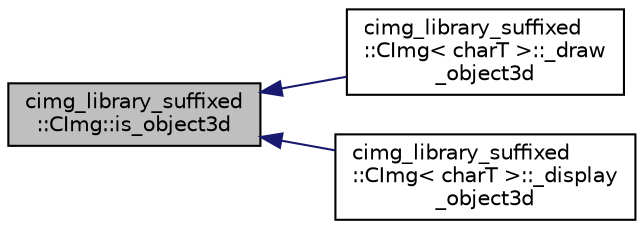 digraph "cimg_library_suffixed::CImg::is_object3d"
{
  edge [fontname="Helvetica",fontsize="10",labelfontname="Helvetica",labelfontsize="10"];
  node [fontname="Helvetica",fontsize="10",shape=record];
  rankdir="LR";
  Node2241 [label="cimg_library_suffixed\l::CImg::is_object3d",height=0.2,width=0.4,color="black", fillcolor="grey75", style="filled", fontcolor="black"];
  Node2241 -> Node2242 [dir="back",color="midnightblue",fontsize="10",style="solid",fontname="Helvetica"];
  Node2242 [label="cimg_library_suffixed\l::CImg\< charT \>::_draw\l_object3d",height=0.2,width=0.4,color="black", fillcolor="white", style="filled",URL="$structcimg__library__suffixed_1_1_c_img.html#a6dba86c8049ae141ffc9936b2eaf5c5c"];
  Node2241 -> Node2243 [dir="back",color="midnightblue",fontsize="10",style="solid",fontname="Helvetica"];
  Node2243 [label="cimg_library_suffixed\l::CImg\< charT \>::_display\l_object3d",height=0.2,width=0.4,color="black", fillcolor="white", style="filled",URL="$structcimg__library__suffixed_1_1_c_img.html#a8b40db5a9818c3f961a90840b271de6c"];
}
